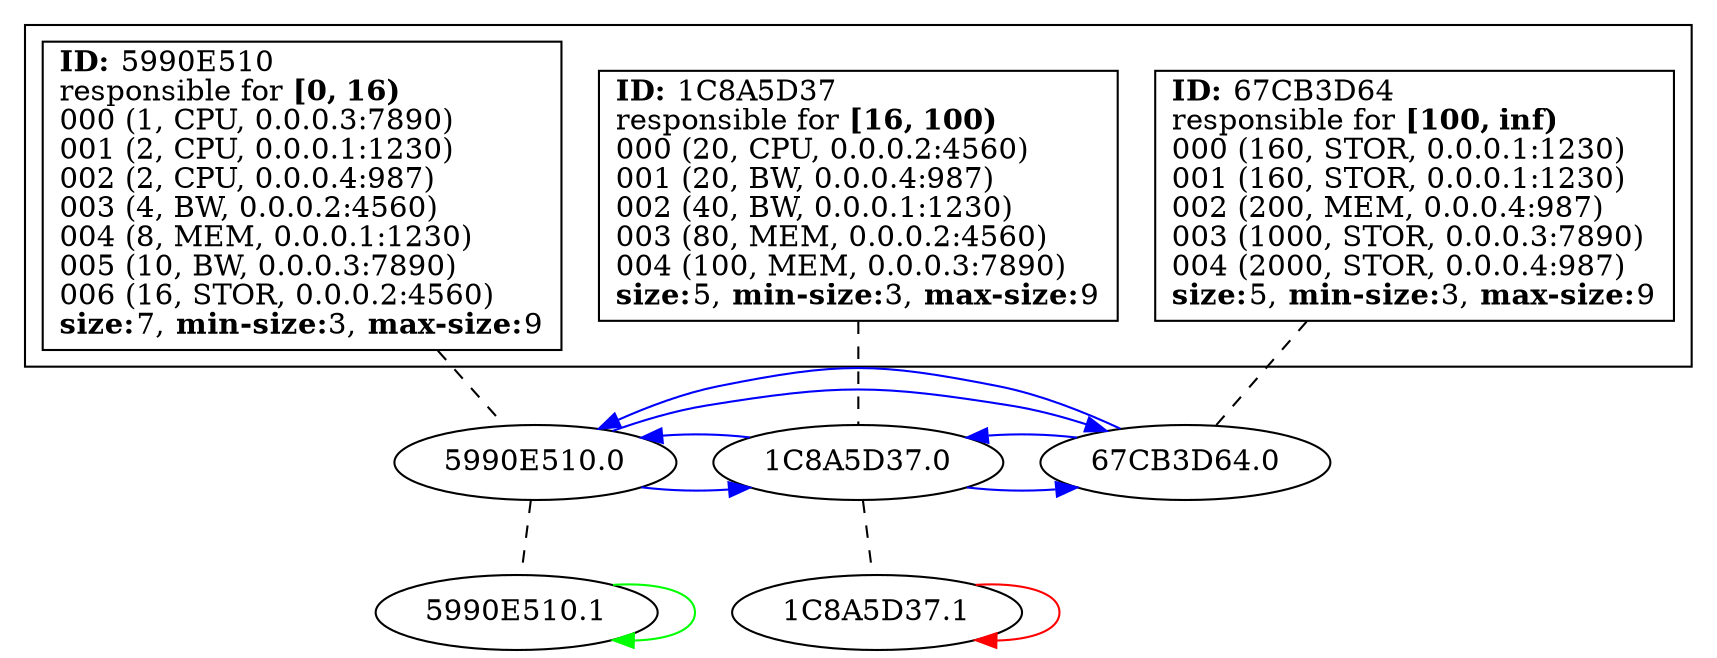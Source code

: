 strict
digraph SkipGraph {

	# vertical
	edge [dir=none style=dashed]
	subgraph {
		"5990E510" -> "5990E510.0" -> "5990E510.1"
		}
	subgraph {
		"1C8A5D37" -> "1C8A5D37.0" -> "1C8A5D37.1"
		}
	subgraph {
		"67CB3D64" -> "67CB3D64.0"
		}

	# horizontal
	edge [dir=forward, style=solid]
	subgraph cluster_content {
		rank = same
		"5990E510" [shape=box, label=
			<
				<B>ID:</B> 5990E510<BR ALIGN="LEFT"/>
				responsible for <B>[0, 16)</B><BR ALIGN="LEFT"/>
				000 (1, CPU, 0.0.0.3:7890)<BR ALIGN="LEFT"/>
				001 (2, CPU, 0.0.0.1:1230)<BR ALIGN="LEFT"/>
				002 (2, CPU, 0.0.0.4:987)<BR ALIGN="LEFT"/>
				003 (4, BW, 0.0.0.2:4560)<BR ALIGN="LEFT"/>
				004 (8, MEM, 0.0.0.1:1230)<BR ALIGN="LEFT"/>
				005 (10, BW, 0.0.0.3:7890)<BR ALIGN="LEFT"/>
				006 (16, STOR, 0.0.0.2:4560)<BR ALIGN="LEFT"/>
			<B>size:</B>7, <B>min-size:</B>3, <B>max-size:</B>9<BR ALIGN="LEFT"/>			>]
		"1C8A5D37" [shape=box, label=
			<
				<B>ID:</B> 1C8A5D37<BR ALIGN="LEFT"/>
				responsible for <B>[16, 100)</B><BR ALIGN="LEFT"/>
				000 (20, CPU, 0.0.0.2:4560)<BR ALIGN="LEFT"/>
				001 (20, BW, 0.0.0.4:987)<BR ALIGN="LEFT"/>
				002 (40, BW, 0.0.0.1:1230)<BR ALIGN="LEFT"/>
				003 (80, MEM, 0.0.0.2:4560)<BR ALIGN="LEFT"/>
				004 (100, MEM, 0.0.0.3:7890)<BR ALIGN="LEFT"/>
			<B>size:</B>5, <B>min-size:</B>3, <B>max-size:</B>9<BR ALIGN="LEFT"/>			>]
		"67CB3D64" [shape=box, label=
			<
				<B>ID:</B> 67CB3D64<BR ALIGN="LEFT"/>
				responsible for <B>[100, inf)</B><BR ALIGN="LEFT"/>
				000 (160, STOR, 0.0.0.1:1230)<BR ALIGN="LEFT"/>
				001 (160, STOR, 0.0.0.1:1230)<BR ALIGN="LEFT"/>
				002 (200, MEM, 0.0.0.4:987)<BR ALIGN="LEFT"/>
				003 (1000, STOR, 0.0.0.3:7890)<BR ALIGN="LEFT"/>
				004 (2000, STOR, 0.0.0.4:987)<BR ALIGN="LEFT"/>
			<B>size:</B>5, <B>min-size:</B>3, <B>max-size:</B>9<BR ALIGN="LEFT"/>			>]
	}

	edge [color=blue]
	subgraph 0 {
		rank = same
		label = "Level 0"
		subgraph {
			"5990E510.0" -> "1C8A5D37.0"
			"5990E510.0" -> "67CB3D64.0"
		}
		subgraph {
			"1C8A5D37.0" -> "67CB3D64.0"
			"1C8A5D37.0" -> "5990E510.0"
		}
		subgraph {
			"67CB3D64.0" -> "5990E510.0"
			"67CB3D64.0" -> "1C8A5D37.0"
		}
	}

	edge [color=red]
	subgraph 00 {
		rank = same
		label = "Level 1 (0)"
		subgraph {
			"1C8A5D37.1" -> "1C8A5D37.1"
			"1C8A5D37.1" -> "1C8A5D37.1"
		}
	}

	edge [color=green]
	subgraph 01 {
		rank = same
		label = "Level 1 (1)"
		subgraph {
			"5990E510.1" -> "5990E510.1"
			"5990E510.1" -> "5990E510.1"
		}
	}


}
